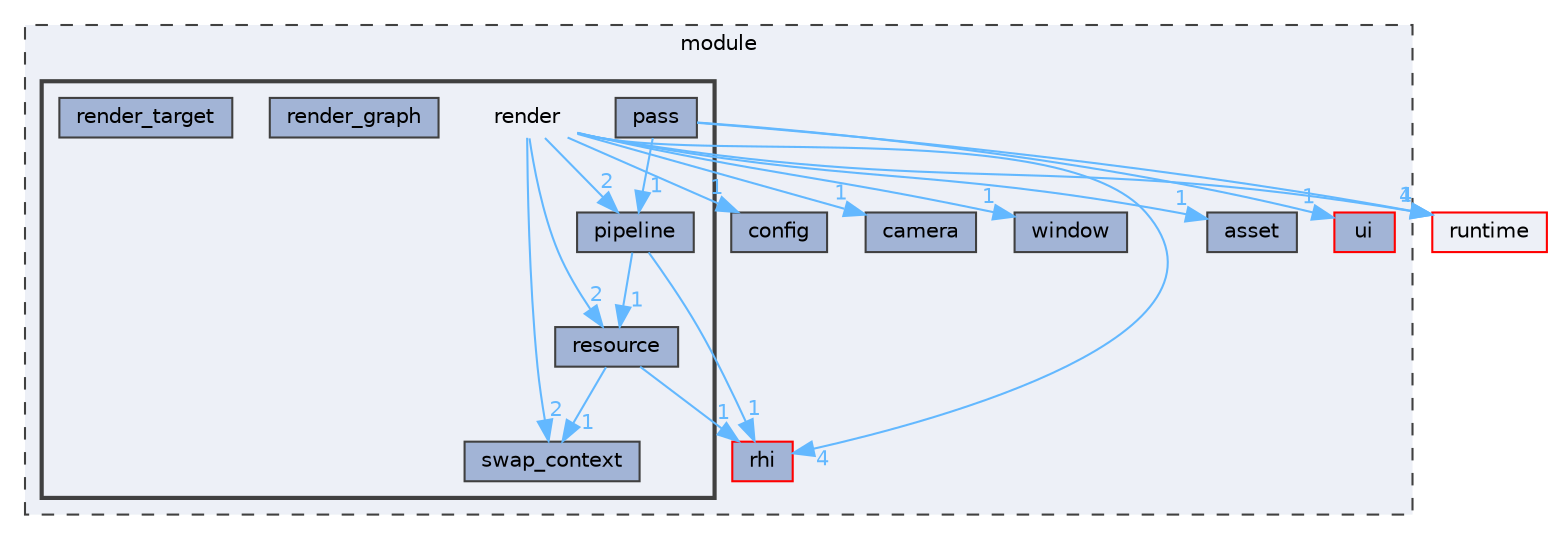 digraph "module/render"
{
 // LATEX_PDF_SIZE
  bgcolor="transparent";
  edge [fontname=Helvetica,fontsize=10,labelfontname=Helvetica,labelfontsize=10];
  node [fontname=Helvetica,fontsize=10,shape=box,height=0.2,width=0.4];
  compound=true
  subgraph clusterdir_a7b0466279106ea0b8f86f609f621680 {
    graph [ bgcolor="#edf0f7", pencolor="grey25", label="module", fontname=Helvetica,fontsize=10 style="filled,dashed", URL="dir_a7b0466279106ea0b8f86f609f621680.html",tooltip=""]
  dir_1bcefdeb28ddd377002c287402658c5c [label="config", fillcolor="#a2b4d6", color="grey25", style="filled", URL="dir_1bcefdeb28ddd377002c287402658c5c.html",tooltip=""];
  dir_d0e263540bf49060ac0686e43cc0432f [label="camera", fillcolor="#a2b4d6", color="grey25", style="filled", URL="dir_d0e263540bf49060ac0686e43cc0432f.html",tooltip=""];
  dir_508c7e4af4003d3e0bfe3548d9c1d301 [label="window", fillcolor="#a2b4d6", color="grey25", style="filled", URL="dir_508c7e4af4003d3e0bfe3548d9c1d301.html",tooltip=""];
  dir_a82101ed7be5297bfaaa75b2c214095a [label="rhi", fillcolor="#a2b4d6", color="red", style="filled", URL="dir_a82101ed7be5297bfaaa75b2c214095a.html",tooltip=""];
  dir_ba0bce3c51de02067d89f5231328fc45 [label="ui", fillcolor="#a2b4d6", color="red", style="filled", URL="dir_ba0bce3c51de02067d89f5231328fc45.html",tooltip=""];
  dir_c5516e19cf072445e5ceb08d3cc1208f [label="asset", fillcolor="#a2b4d6", color="grey25", style="filled", URL="dir_c5516e19cf072445e5ceb08d3cc1208f.html",tooltip=""];
  subgraph clusterdir_0f6785fc82aaf296bbf7a6c2d8652c96 {
    graph [ bgcolor="#edf0f7", pencolor="grey25", label="", fontname=Helvetica,fontsize=10 style="filled,bold", URL="dir_0f6785fc82aaf296bbf7a6c2d8652c96.html",tooltip=""]
    dir_0f6785fc82aaf296bbf7a6c2d8652c96 [shape=plaintext, label="render"];
  dir_36b4d8cecb490ca0f85a3f8cbfc9abc6 [label="pass", fillcolor="#a2b4d6", color="grey25", style="filled", URL="dir_36b4d8cecb490ca0f85a3f8cbfc9abc6.html",tooltip=""];
  dir_35974aa40842b48d558ca780fcb50f86 [label="pipeline", fillcolor="#a2b4d6", color="grey25", style="filled", URL="dir_35974aa40842b48d558ca780fcb50f86.html",tooltip=""];
  dir_fa809a205dbb620d1e0a7758ea1e349b [label="render_graph", fillcolor="#a2b4d6", color="grey25", style="filled", URL="dir_fa809a205dbb620d1e0a7758ea1e349b.html",tooltip=""];
  dir_2dc82544613bd7d1ae7b48c0f14744a9 [label="render_target", fillcolor="#a2b4d6", color="grey25", style="filled", URL="dir_2dc82544613bd7d1ae7b48c0f14744a9.html",tooltip=""];
  dir_59c60553974d4591af9b09807aa1aa9e [label="resource", fillcolor="#a2b4d6", color="grey25", style="filled", URL="dir_59c60553974d4591af9b09807aa1aa9e.html",tooltip=""];
  dir_5a81cf26052c802709d5315382cb27d1 [label="swap_context", fillcolor="#a2b4d6", color="grey25", style="filled", URL="dir_5a81cf26052c802709d5315382cb27d1.html",tooltip=""];
  }
  }
  dir_cb031e414f281a658b23dddb30bb9d2c [label="runtime", fillcolor="#edf0f7", color="red", style="filled", URL="dir_cb031e414f281a658b23dddb30bb9d2c.html",tooltip=""];
  dir_0f6785fc82aaf296bbf7a6c2d8652c96->dir_1bcefdeb28ddd377002c287402658c5c [headlabel="1", labeldistance=1.5 headhref="dir_000604_000157.html" href="dir_000604_000157.html" color="steelblue1" fontcolor="steelblue1"];
  dir_0f6785fc82aaf296bbf7a6c2d8652c96->dir_35974aa40842b48d558ca780fcb50f86 [headlabel="2", labeldistance=1.5 headhref="dir_000604_000548.html" href="dir_000604_000548.html" color="steelblue1" fontcolor="steelblue1"];
  dir_0f6785fc82aaf296bbf7a6c2d8652c96->dir_508c7e4af4003d3e0bfe3548d9c1d301 [headlabel="1", labeldistance=1.5 headhref="dir_000604_000931.html" href="dir_000604_000931.html" color="steelblue1" fontcolor="steelblue1"];
  dir_0f6785fc82aaf296bbf7a6c2d8652c96->dir_59c60553974d4591af9b09807aa1aa9e [headlabel="2", labeldistance=1.5 headhref="dir_000604_000609.html" href="dir_000604_000609.html" color="steelblue1" fontcolor="steelblue1"];
  dir_0f6785fc82aaf296bbf7a6c2d8652c96->dir_5a81cf26052c802709d5315382cb27d1 [headlabel="2", labeldistance=1.5 headhref="dir_000604_000809.html" href="dir_000604_000809.html" color="steelblue1" fontcolor="steelblue1"];
  dir_0f6785fc82aaf296bbf7a6c2d8652c96->dir_a82101ed7be5297bfaaa75b2c214095a [headlabel="4", labeldistance=1.5 headhref="dir_000604_000612.html" href="dir_000604_000612.html" color="steelblue1" fontcolor="steelblue1"];
  dir_0f6785fc82aaf296bbf7a6c2d8652c96->dir_c5516e19cf072445e5ceb08d3cc1208f [headlabel="1", labeldistance=1.5 headhref="dir_000604_000047.html" href="dir_000604_000047.html" color="steelblue1" fontcolor="steelblue1"];
  dir_0f6785fc82aaf296bbf7a6c2d8652c96->dir_cb031e414f281a658b23dddb30bb9d2c [headlabel="4", labeldistance=1.5 headhref="dir_000604_000628.html" href="dir_000604_000628.html" color="steelblue1" fontcolor="steelblue1"];
  dir_0f6785fc82aaf296bbf7a6c2d8652c96->dir_d0e263540bf49060ac0686e43cc0432f [headlabel="1", labeldistance=1.5 headhref="dir_000604_000101.html" href="dir_000604_000101.html" color="steelblue1" fontcolor="steelblue1"];
  dir_36b4d8cecb490ca0f85a3f8cbfc9abc6->dir_35974aa40842b48d558ca780fcb50f86 [headlabel="1", labeldistance=1.5 headhref="dir_000542_000548.html" href="dir_000542_000548.html" color="steelblue1" fontcolor="steelblue1"];
  dir_36b4d8cecb490ca0f85a3f8cbfc9abc6->dir_ba0bce3c51de02067d89f5231328fc45 [headlabel="1", labeldistance=1.5 headhref="dir_000542_000884.html" href="dir_000542_000884.html" color="steelblue1" fontcolor="steelblue1"];
  dir_36b4d8cecb490ca0f85a3f8cbfc9abc6->dir_cb031e414f281a658b23dddb30bb9d2c [headlabel="1", labeldistance=1.5 headhref="dir_000542_000628.html" href="dir_000542_000628.html" color="steelblue1" fontcolor="steelblue1"];
  dir_35974aa40842b48d558ca780fcb50f86->dir_59c60553974d4591af9b09807aa1aa9e [headlabel="1", labeldistance=1.5 headhref="dir_000548_000609.html" href="dir_000548_000609.html" color="steelblue1" fontcolor="steelblue1"];
  dir_35974aa40842b48d558ca780fcb50f86->dir_a82101ed7be5297bfaaa75b2c214095a [headlabel="1", labeldistance=1.5 headhref="dir_000548_000612.html" href="dir_000548_000612.html" color="steelblue1" fontcolor="steelblue1"];
  dir_59c60553974d4591af9b09807aa1aa9e->dir_5a81cf26052c802709d5315382cb27d1 [headlabel="1", labeldistance=1.5 headhref="dir_000609_000809.html" href="dir_000609_000809.html" color="steelblue1" fontcolor="steelblue1"];
  dir_59c60553974d4591af9b09807aa1aa9e->dir_a82101ed7be5297bfaaa75b2c214095a [headlabel="1", labeldistance=1.5 headhref="dir_000609_000612.html" href="dir_000609_000612.html" color="steelblue1" fontcolor="steelblue1"];
}
